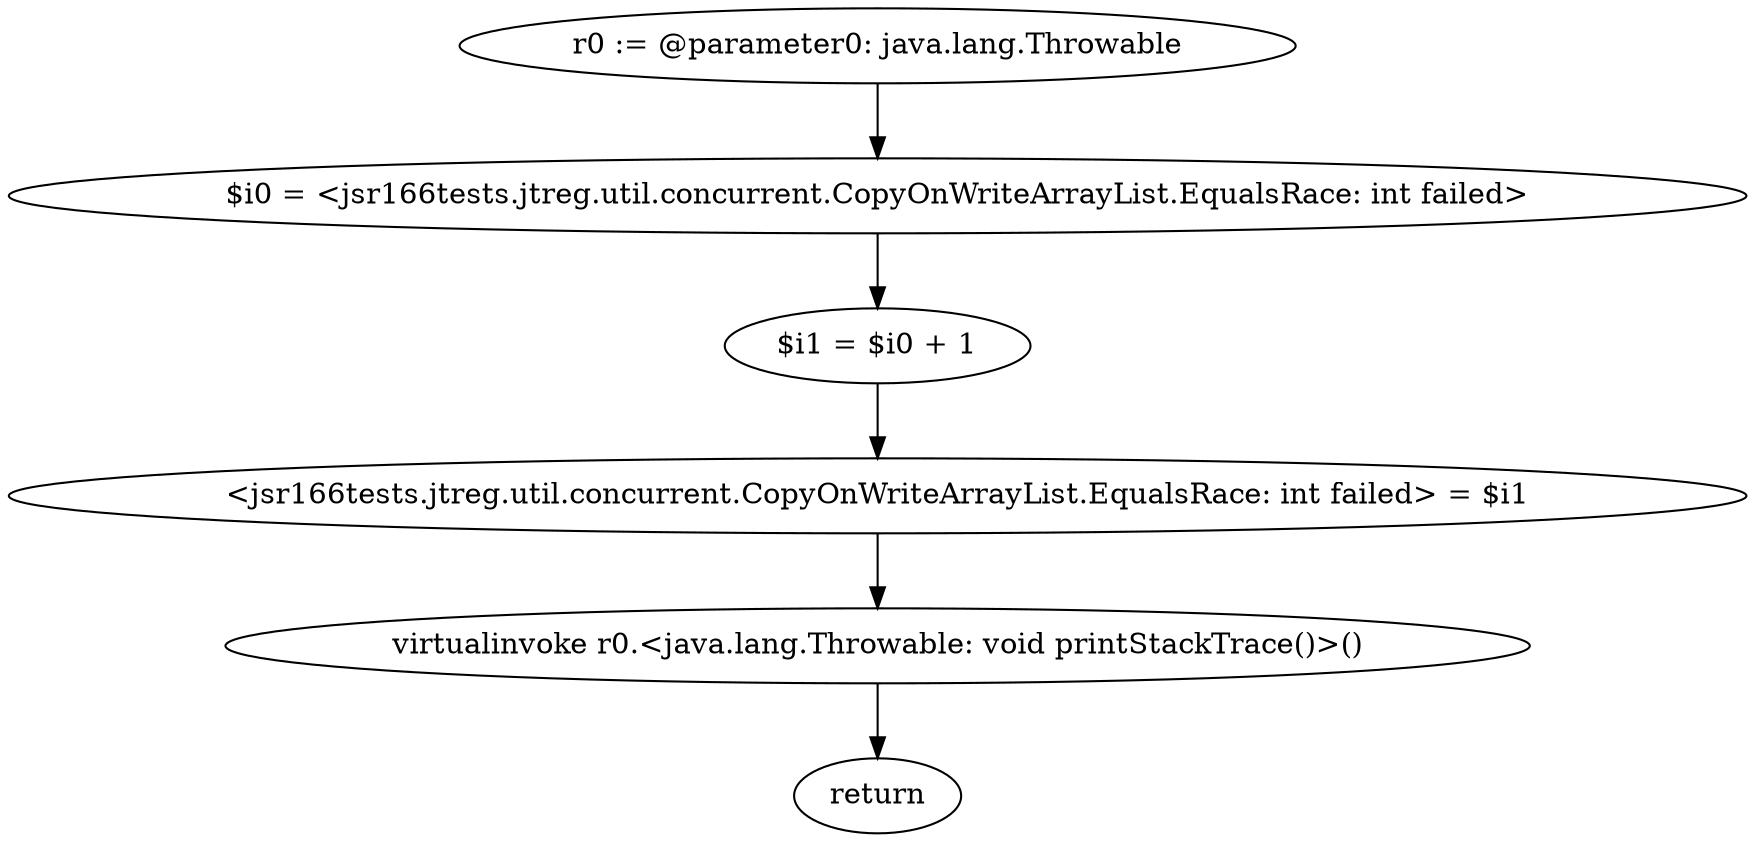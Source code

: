 digraph "unitGraph" {
    "r0 := @parameter0: java.lang.Throwable"
    "$i0 = <jsr166tests.jtreg.util.concurrent.CopyOnWriteArrayList.EqualsRace: int failed>"
    "$i1 = $i0 + 1"
    "<jsr166tests.jtreg.util.concurrent.CopyOnWriteArrayList.EqualsRace: int failed> = $i1"
    "virtualinvoke r0.<java.lang.Throwable: void printStackTrace()>()"
    "return"
    "r0 := @parameter0: java.lang.Throwable"->"$i0 = <jsr166tests.jtreg.util.concurrent.CopyOnWriteArrayList.EqualsRace: int failed>";
    "$i0 = <jsr166tests.jtreg.util.concurrent.CopyOnWriteArrayList.EqualsRace: int failed>"->"$i1 = $i0 + 1";
    "$i1 = $i0 + 1"->"<jsr166tests.jtreg.util.concurrent.CopyOnWriteArrayList.EqualsRace: int failed> = $i1";
    "<jsr166tests.jtreg.util.concurrent.CopyOnWriteArrayList.EqualsRace: int failed> = $i1"->"virtualinvoke r0.<java.lang.Throwable: void printStackTrace()>()";
    "virtualinvoke r0.<java.lang.Throwable: void printStackTrace()>()"->"return";
}
